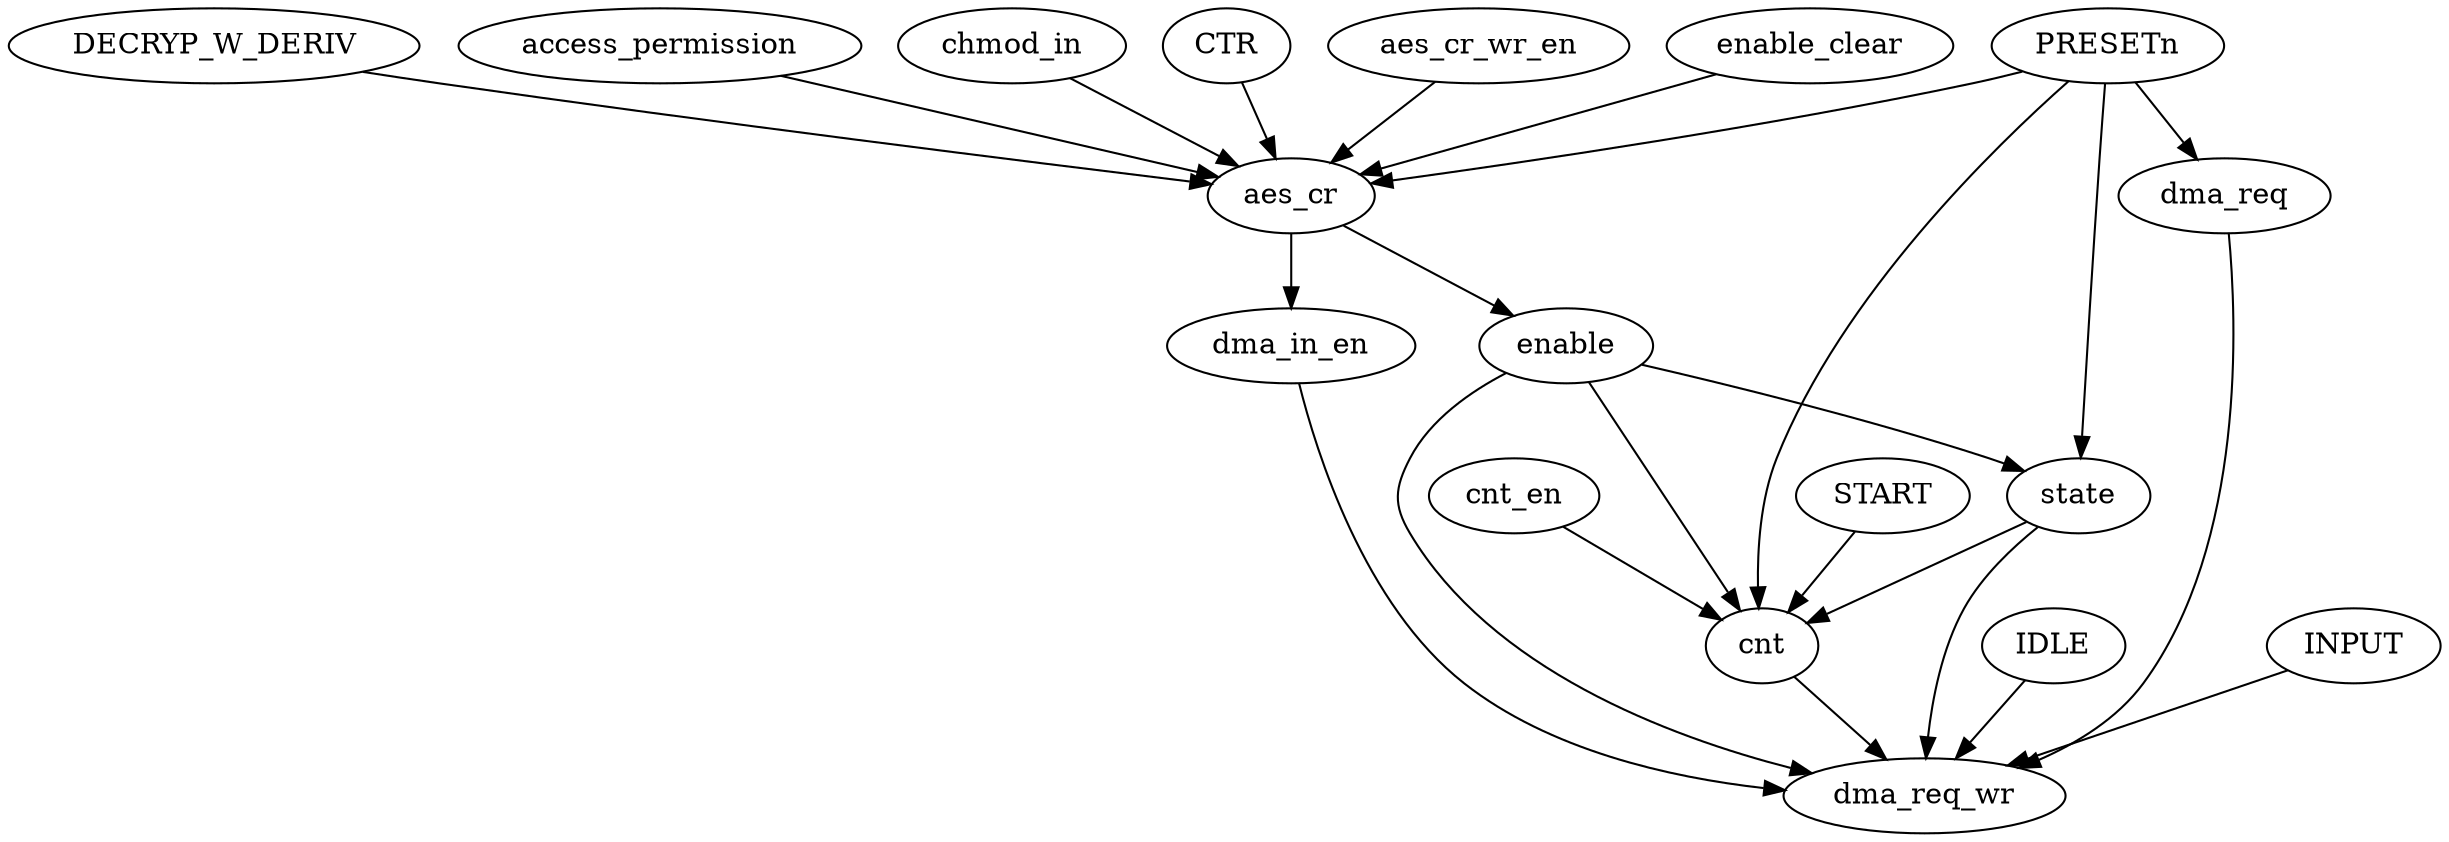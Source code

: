 strict digraph "" {
	cnt	 [complexity=9,
		importance=0.0377540180142,
		rank=0.00419489089047];
	dma_req_wr	 [complexity=0,
		importance=0.0196987967642,
		rank=0.0];
	cnt -> dma_req_wr;
	enable	 [complexity=13,
		importance=0.228523377281,
		rank=0.0175787213293];
	enable -> cnt;
	state	 [complexity=12,
		importance=0.10884397178,
		rank=0.00907033098163];
	enable -> state;
	enable -> dma_req_wr;
	CTR	 [complexity=15,
		importance=0.169939766828,
		rank=0.0113293177885];
	aes_cr	 [complexity=11,
		importance=0.0809525964358,
		rank=0.00735932694871];
	CTR -> aes_cr;
	aes_cr -> enable;
	dma_in_en	 [complexity=9,
		importance=0.030534230486,
		rank=0.00339269227622];
	aes_cr -> dma_in_en;
	aes_cr_wr_en	 [complexity=14,
		importance=0.741936336986,
		rank=0.0529954526418];
	aes_cr_wr_en -> aes_cr;
	state -> cnt;
	state -> dma_req_wr;
	START	 [complexity=12,
		importance=0.0835426099849,
		rank=0.00696188416541];
	START -> cnt;
	IDLE	 [complexity=9,
		importance=0.0277333707206,
		rank=0.00308148563562];
	IDLE -> dma_req_wr;
	enable_clear	 [complexity=12,
		importance=0.174466220508,
		rank=0.014538851709];
	enable_clear -> aes_cr;
	PRESETn	 [complexity=10,
		importance=0.0666347039707,
		rank=0.00666347039707];
	PRESETn -> cnt;
	PRESETn -> aes_cr;
	PRESETn -> state;
	dma_req	 [complexity=9,
		importance=0.0293000650072,
		rank=0.00325556277857];
	PRESETn -> dma_req;
	dma_in_en -> dma_req_wr;
	DECRYP_W_DERIV	 [complexity=15,
		importance=0.169939766828,
		rank=0.0113293177885];
	DECRYP_W_DERIV -> aes_cr;
	INPUT	 [complexity=9,
		importance=0.0277333707206,
		rank=0.00308148563562];
	INPUT -> dma_req_wr;
	access_permission	 [complexity=13,
		importance=0.657495948733,
		rank=0.050576611441];
	access_permission -> aes_cr;
	cnt_en	 [complexity=10,
		importance=0.0609882187357,
		rank=0.00609882187357];
	cnt_en -> cnt;
	dma_req -> dma_req_wr;
	chmod_in	 [complexity=15,
		importance=0.17034149114,
		rank=0.0113560994094];
	chmod_in -> aes_cr;
}
